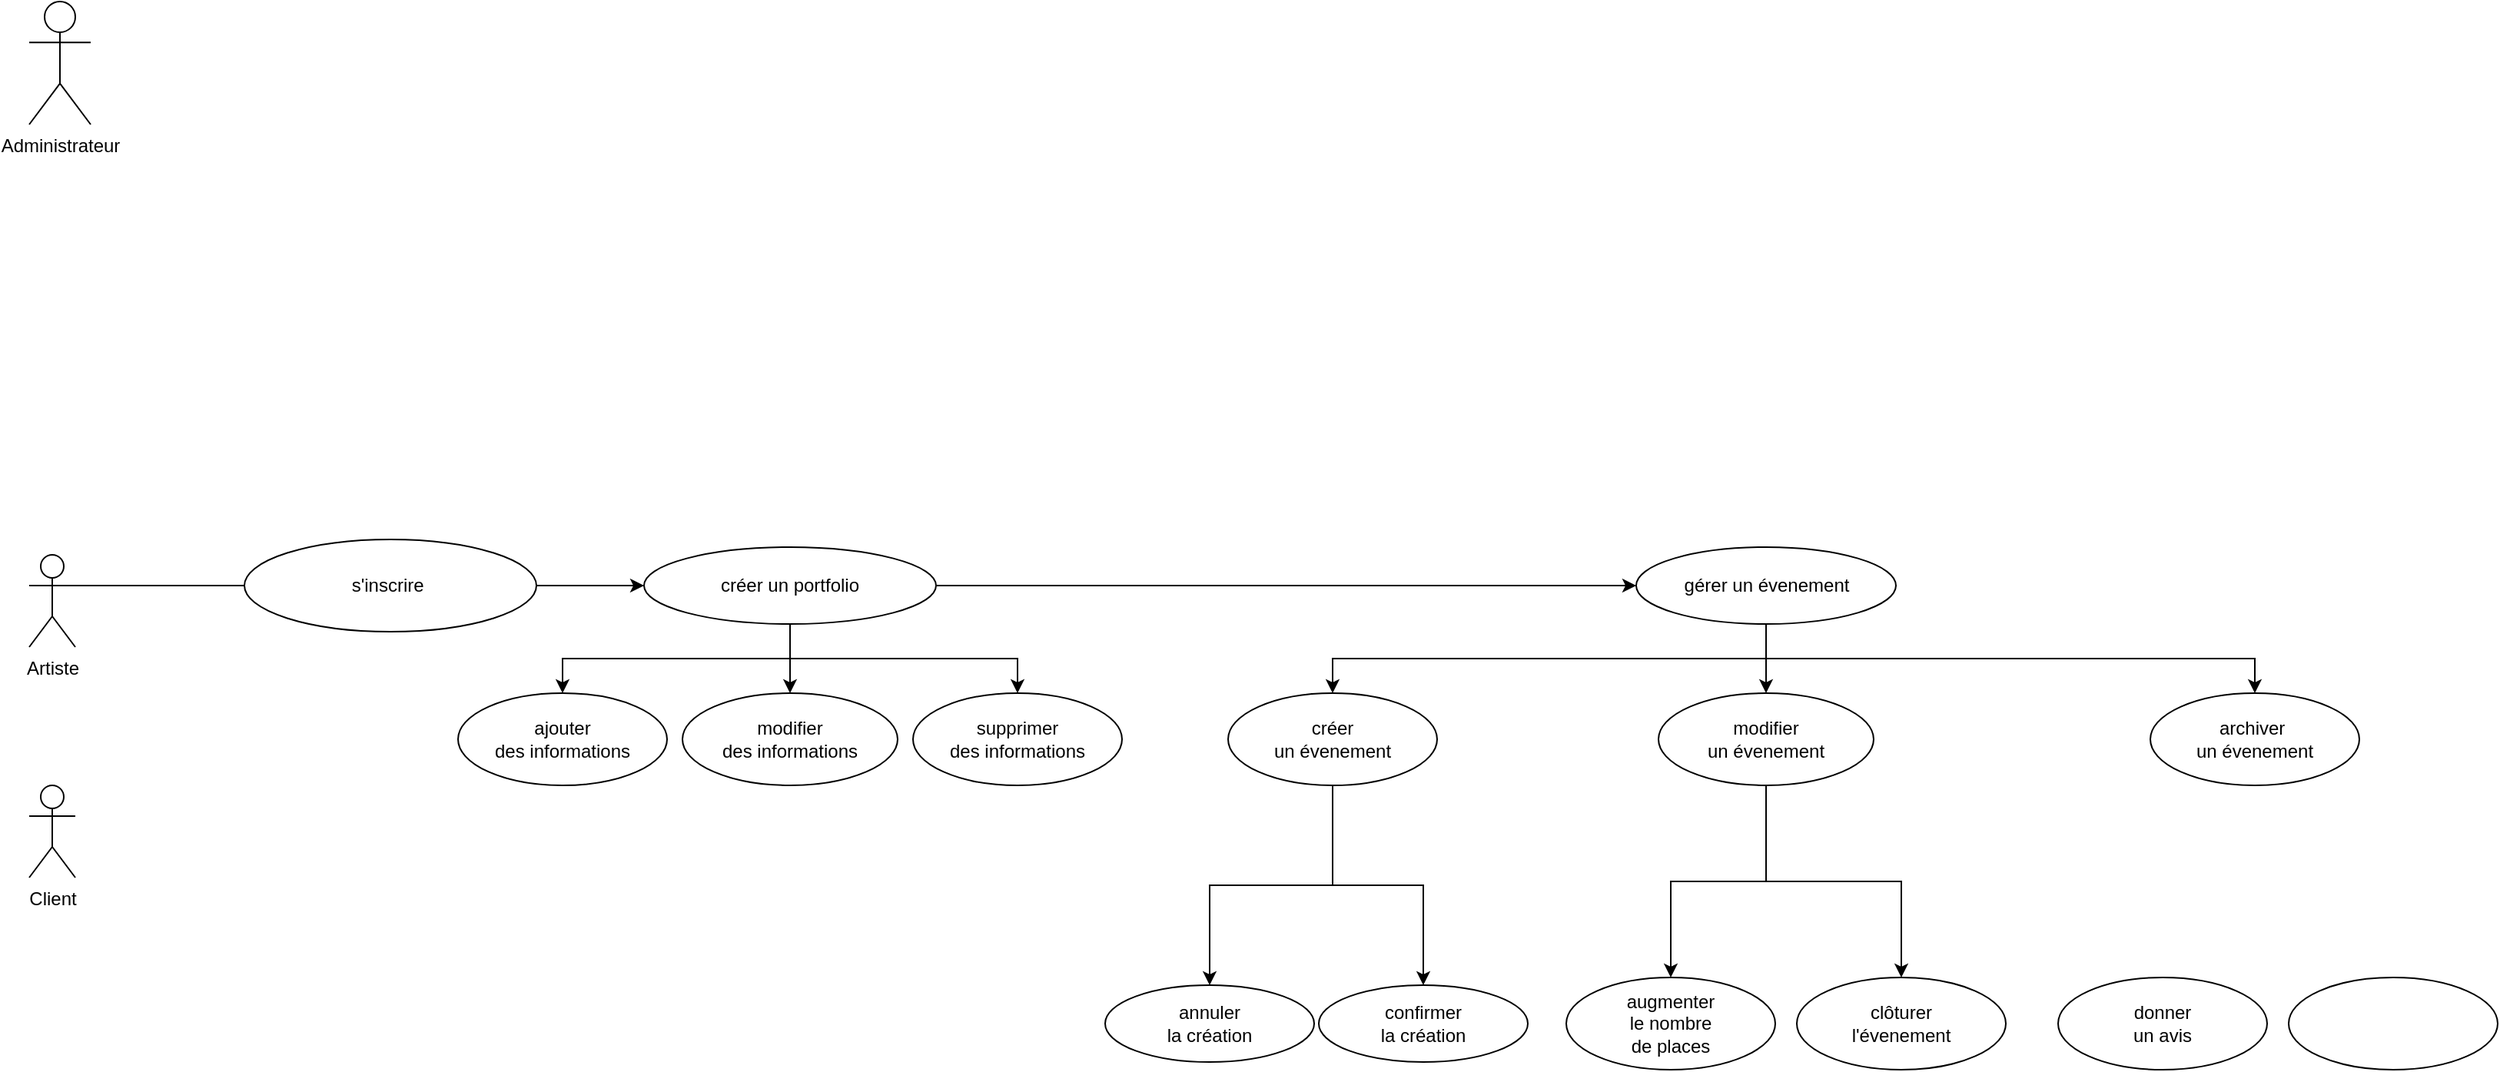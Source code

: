 <mxfile version="22.1.0" type="github" pages="2">
  <diagram name="Page-1" id="M5F7O9QAvg7aUptEXXXx">
    <mxGraphModel dx="1502" dy="564" grid="1" gridSize="10" guides="1" tooltips="1" connect="1" arrows="1" fold="1" page="1" pageScale="1" pageWidth="1169" pageHeight="1654" math="0" shadow="0">
      <root>
        <mxCell id="0" />
        <mxCell id="1" parent="0" />
        <mxCell id="L4KUuw13qHNLViJiOELe-1" value="Administrateur" style="shape=umlActor;verticalLabelPosition=bottom;verticalAlign=top;html=1;outlineConnect=0;" vertex="1" parent="1">
          <mxGeometry x="90" y="100" width="40" height="80" as="geometry" />
        </mxCell>
        <mxCell id="L4KUuw13qHNLViJiOELe-2" value="Artiste" style="shape=umlActor;verticalLabelPosition=bottom;verticalAlign=top;html=1;outlineConnect=0;" vertex="1" parent="1">
          <mxGeometry x="90" y="460" width="30" height="60" as="geometry" />
        </mxCell>
        <mxCell id="L4KUuw13qHNLViJiOELe-3" value="Client" style="shape=umlActor;verticalLabelPosition=bottom;verticalAlign=top;html=1;outlineConnect=0;" vertex="1" parent="1">
          <mxGeometry x="90" y="610" width="30" height="60" as="geometry" />
        </mxCell>
        <mxCell id="L4KUuw13qHNLViJiOELe-13" style="edgeStyle=orthogonalEdgeStyle;rounded=0;orthogonalLoop=1;jettySize=auto;html=1;exitX=1;exitY=0.5;exitDx=0;exitDy=0;entryX=0;entryY=0.5;entryDx=0;entryDy=0;" edge="1" parent="1" source="L4KUuw13qHNLViJiOELe-4" target="L4KUuw13qHNLViJiOELe-5">
          <mxGeometry relative="1" as="geometry" />
        </mxCell>
        <mxCell id="L4KUuw13qHNLViJiOELe-4" value="s&#39;inscrire&amp;nbsp;" style="ellipse;whiteSpace=wrap;html=1;" vertex="1" parent="1">
          <mxGeometry x="230" y="450" width="190" height="60" as="geometry" />
        </mxCell>
        <mxCell id="L4KUuw13qHNLViJiOELe-14" style="edgeStyle=orthogonalEdgeStyle;rounded=0;orthogonalLoop=1;jettySize=auto;html=1;exitX=0.5;exitY=1;exitDx=0;exitDy=0;entryX=0.5;entryY=0;entryDx=0;entryDy=0;" edge="1" parent="1" source="L4KUuw13qHNLViJiOELe-5" target="L4KUuw13qHNLViJiOELe-6">
          <mxGeometry relative="1" as="geometry" />
        </mxCell>
        <mxCell id="L4KUuw13qHNLViJiOELe-15" style="edgeStyle=orthogonalEdgeStyle;rounded=0;orthogonalLoop=1;jettySize=auto;html=1;exitX=0.5;exitY=1;exitDx=0;exitDy=0;entryX=0.5;entryY=0;entryDx=0;entryDy=0;" edge="1" parent="1" source="L4KUuw13qHNLViJiOELe-5" target="L4KUuw13qHNLViJiOELe-7">
          <mxGeometry relative="1" as="geometry" />
        </mxCell>
        <mxCell id="L4KUuw13qHNLViJiOELe-16" style="edgeStyle=orthogonalEdgeStyle;rounded=0;orthogonalLoop=1;jettySize=auto;html=1;exitX=0.5;exitY=1;exitDx=0;exitDy=0;entryX=0.5;entryY=0;entryDx=0;entryDy=0;" edge="1" parent="1" source="L4KUuw13qHNLViJiOELe-5" target="L4KUuw13qHNLViJiOELe-8">
          <mxGeometry relative="1" as="geometry" />
        </mxCell>
        <mxCell id="L4KUuw13qHNLViJiOELe-18" style="edgeStyle=orthogonalEdgeStyle;rounded=0;orthogonalLoop=1;jettySize=auto;html=1;exitX=1;exitY=0.5;exitDx=0;exitDy=0;entryX=0;entryY=0.5;entryDx=0;entryDy=0;" edge="1" parent="1" source="L4KUuw13qHNLViJiOELe-5" target="L4KUuw13qHNLViJiOELe-17">
          <mxGeometry relative="1" as="geometry" />
        </mxCell>
        <mxCell id="L4KUuw13qHNLViJiOELe-5" value="créer un portfolio" style="ellipse;whiteSpace=wrap;html=1;" vertex="1" parent="1">
          <mxGeometry x="490" y="455" width="190" height="50" as="geometry" />
        </mxCell>
        <mxCell id="L4KUuw13qHNLViJiOELe-6" value="ajouter &lt;br&gt;des informations" style="ellipse;whiteSpace=wrap;html=1;" vertex="1" parent="1">
          <mxGeometry x="369" y="550" width="136" height="60" as="geometry" />
        </mxCell>
        <mxCell id="L4KUuw13qHNLViJiOELe-7" value="modifier &lt;br&gt;des informations" style="ellipse;whiteSpace=wrap;html=1;" vertex="1" parent="1">
          <mxGeometry x="515" y="550" width="140" height="60" as="geometry" />
        </mxCell>
        <mxCell id="L4KUuw13qHNLViJiOELe-8" value="supprimer &lt;br&gt;des informations" style="ellipse;whiteSpace=wrap;html=1;" vertex="1" parent="1">
          <mxGeometry x="665" y="550" width="136" height="60" as="geometry" />
        </mxCell>
        <mxCell id="L4KUuw13qHNLViJiOELe-11" value="" style="endArrow=none;html=1;rounded=0;entryX=0;entryY=0.5;entryDx=0;entryDy=0;exitX=1;exitY=0.333;exitDx=0;exitDy=0;exitPerimeter=0;" edge="1" parent="1" source="L4KUuw13qHNLViJiOELe-2" target="L4KUuw13qHNLViJiOELe-4">
          <mxGeometry width="50" height="50" relative="1" as="geometry">
            <mxPoint x="120" y="490" as="sourcePoint" />
            <mxPoint x="170" y="440" as="targetPoint" />
          </mxGeometry>
        </mxCell>
        <mxCell id="L4KUuw13qHNLViJiOELe-25" style="edgeStyle=orthogonalEdgeStyle;rounded=0;orthogonalLoop=1;jettySize=auto;html=1;exitX=0.5;exitY=1;exitDx=0;exitDy=0;entryX=0.5;entryY=0;entryDx=0;entryDy=0;" edge="1" parent="1" source="L4KUuw13qHNLViJiOELe-17" target="L4KUuw13qHNLViJiOELe-22">
          <mxGeometry relative="1" as="geometry" />
        </mxCell>
        <mxCell id="L4KUuw13qHNLViJiOELe-26" style="edgeStyle=orthogonalEdgeStyle;rounded=0;orthogonalLoop=1;jettySize=auto;html=1;exitX=0.5;exitY=1;exitDx=0;exitDy=0;entryX=0.5;entryY=0;entryDx=0;entryDy=0;" edge="1" parent="1" source="L4KUuw13qHNLViJiOELe-17" target="L4KUuw13qHNLViJiOELe-23">
          <mxGeometry relative="1" as="geometry" />
        </mxCell>
        <mxCell id="L4KUuw13qHNLViJiOELe-27" style="edgeStyle=orthogonalEdgeStyle;rounded=0;orthogonalLoop=1;jettySize=auto;html=1;exitX=0.5;exitY=1;exitDx=0;exitDy=0;entryX=0.5;entryY=0;entryDx=0;entryDy=0;" edge="1" parent="1" source="L4KUuw13qHNLViJiOELe-17" target="L4KUuw13qHNLViJiOELe-24">
          <mxGeometry relative="1" as="geometry" />
        </mxCell>
        <mxCell id="L4KUuw13qHNLViJiOELe-17" value="gérer un évenement" style="ellipse;whiteSpace=wrap;html=1;" vertex="1" parent="1">
          <mxGeometry x="1135.5" y="455" width="169" height="50" as="geometry" />
        </mxCell>
        <mxCell id="L4KUuw13qHNLViJiOELe-33" style="edgeStyle=orthogonalEdgeStyle;rounded=0;orthogonalLoop=1;jettySize=auto;html=1;exitX=0.5;exitY=1;exitDx=0;exitDy=0;" edge="1" parent="1" source="L4KUuw13qHNLViJiOELe-22" target="L4KUuw13qHNLViJiOELe-28">
          <mxGeometry relative="1" as="geometry" />
        </mxCell>
        <mxCell id="L4KUuw13qHNLViJiOELe-34" style="edgeStyle=orthogonalEdgeStyle;rounded=0;orthogonalLoop=1;jettySize=auto;html=1;exitX=0.5;exitY=1;exitDx=0;exitDy=0;" edge="1" parent="1" source="L4KUuw13qHNLViJiOELe-22" target="L4KUuw13qHNLViJiOELe-29">
          <mxGeometry relative="1" as="geometry" />
        </mxCell>
        <mxCell id="L4KUuw13qHNLViJiOELe-22" value="créer &lt;br&gt;un évenement" style="ellipse;whiteSpace=wrap;html=1;" vertex="1" parent="1">
          <mxGeometry x="870" y="550" width="136" height="60" as="geometry" />
        </mxCell>
        <mxCell id="L4KUuw13qHNLViJiOELe-36" style="edgeStyle=orthogonalEdgeStyle;rounded=0;orthogonalLoop=1;jettySize=auto;html=1;exitX=0.5;exitY=1;exitDx=0;exitDy=0;entryX=0.5;entryY=0;entryDx=0;entryDy=0;" edge="1" parent="1" source="L4KUuw13qHNLViJiOELe-23" target="L4KUuw13qHNLViJiOELe-32">
          <mxGeometry relative="1" as="geometry" />
        </mxCell>
        <mxCell id="L4KUuw13qHNLViJiOELe-37" style="edgeStyle=orthogonalEdgeStyle;rounded=0;orthogonalLoop=1;jettySize=auto;html=1;exitX=0.5;exitY=1;exitDx=0;exitDy=0;entryX=0.5;entryY=0;entryDx=0;entryDy=0;" edge="1" parent="1" source="L4KUuw13qHNLViJiOELe-23" target="L4KUuw13qHNLViJiOELe-35">
          <mxGeometry relative="1" as="geometry" />
        </mxCell>
        <mxCell id="L4KUuw13qHNLViJiOELe-23" value="modifier &lt;br&gt;un évenement" style="ellipse;whiteSpace=wrap;html=1;" vertex="1" parent="1">
          <mxGeometry x="1150" y="550" width="140" height="60" as="geometry" />
        </mxCell>
        <mxCell id="L4KUuw13qHNLViJiOELe-24" value="archiver&amp;nbsp;&lt;br&gt;un évenement" style="ellipse;whiteSpace=wrap;html=1;" vertex="1" parent="1">
          <mxGeometry x="1470" y="550" width="136" height="60" as="geometry" />
        </mxCell>
        <mxCell id="L4KUuw13qHNLViJiOELe-28" value="annuler&lt;br&gt;la création" style="ellipse;whiteSpace=wrap;html=1;" vertex="1" parent="1">
          <mxGeometry x="790" y="740" width="136" height="50" as="geometry" />
        </mxCell>
        <mxCell id="L4KUuw13qHNLViJiOELe-29" value="confirmer&lt;br&gt;la création" style="ellipse;whiteSpace=wrap;html=1;" vertex="1" parent="1">
          <mxGeometry x="929" y="740" width="136" height="50" as="geometry" />
        </mxCell>
        <mxCell id="L4KUuw13qHNLViJiOELe-32" value="augmenter&lt;br&gt;le nombre&lt;br&gt;de places" style="ellipse;whiteSpace=wrap;html=1;" vertex="1" parent="1">
          <mxGeometry x="1090" y="735" width="136" height="60" as="geometry" />
        </mxCell>
        <mxCell id="L4KUuw13qHNLViJiOELe-35" value="clôturer&lt;br&gt;l&#39;évenement" style="ellipse;whiteSpace=wrap;html=1;" vertex="1" parent="1">
          <mxGeometry x="1240" y="735" width="136" height="60" as="geometry" />
        </mxCell>
        <mxCell id="L4KUuw13qHNLViJiOELe-39" value="donner&lt;br&gt;un avis" style="ellipse;whiteSpace=wrap;html=1;" vertex="1" parent="1">
          <mxGeometry x="1410" y="735" width="136" height="60" as="geometry" />
        </mxCell>
        <mxCell id="L4KUuw13qHNLViJiOELe-40" value="" style="ellipse;whiteSpace=wrap;html=1;" vertex="1" parent="1">
          <mxGeometry x="1560" y="735" width="136" height="60" as="geometry" />
        </mxCell>
      </root>
    </mxGraphModel>
  </diagram>
  <diagram id="VAnzYmIedlW4C6AY8dgp" name="Page-2">
    <mxGraphModel dx="1502" dy="564" grid="1" gridSize="10" guides="1" tooltips="1" connect="1" arrows="1" fold="1" page="1" pageScale="1" pageWidth="1169" pageHeight="1654" math="0" shadow="0">
      <root>
        <mxCell id="0" />
        <mxCell id="1" parent="0" />
      </root>
    </mxGraphModel>
  </diagram>
</mxfile>
